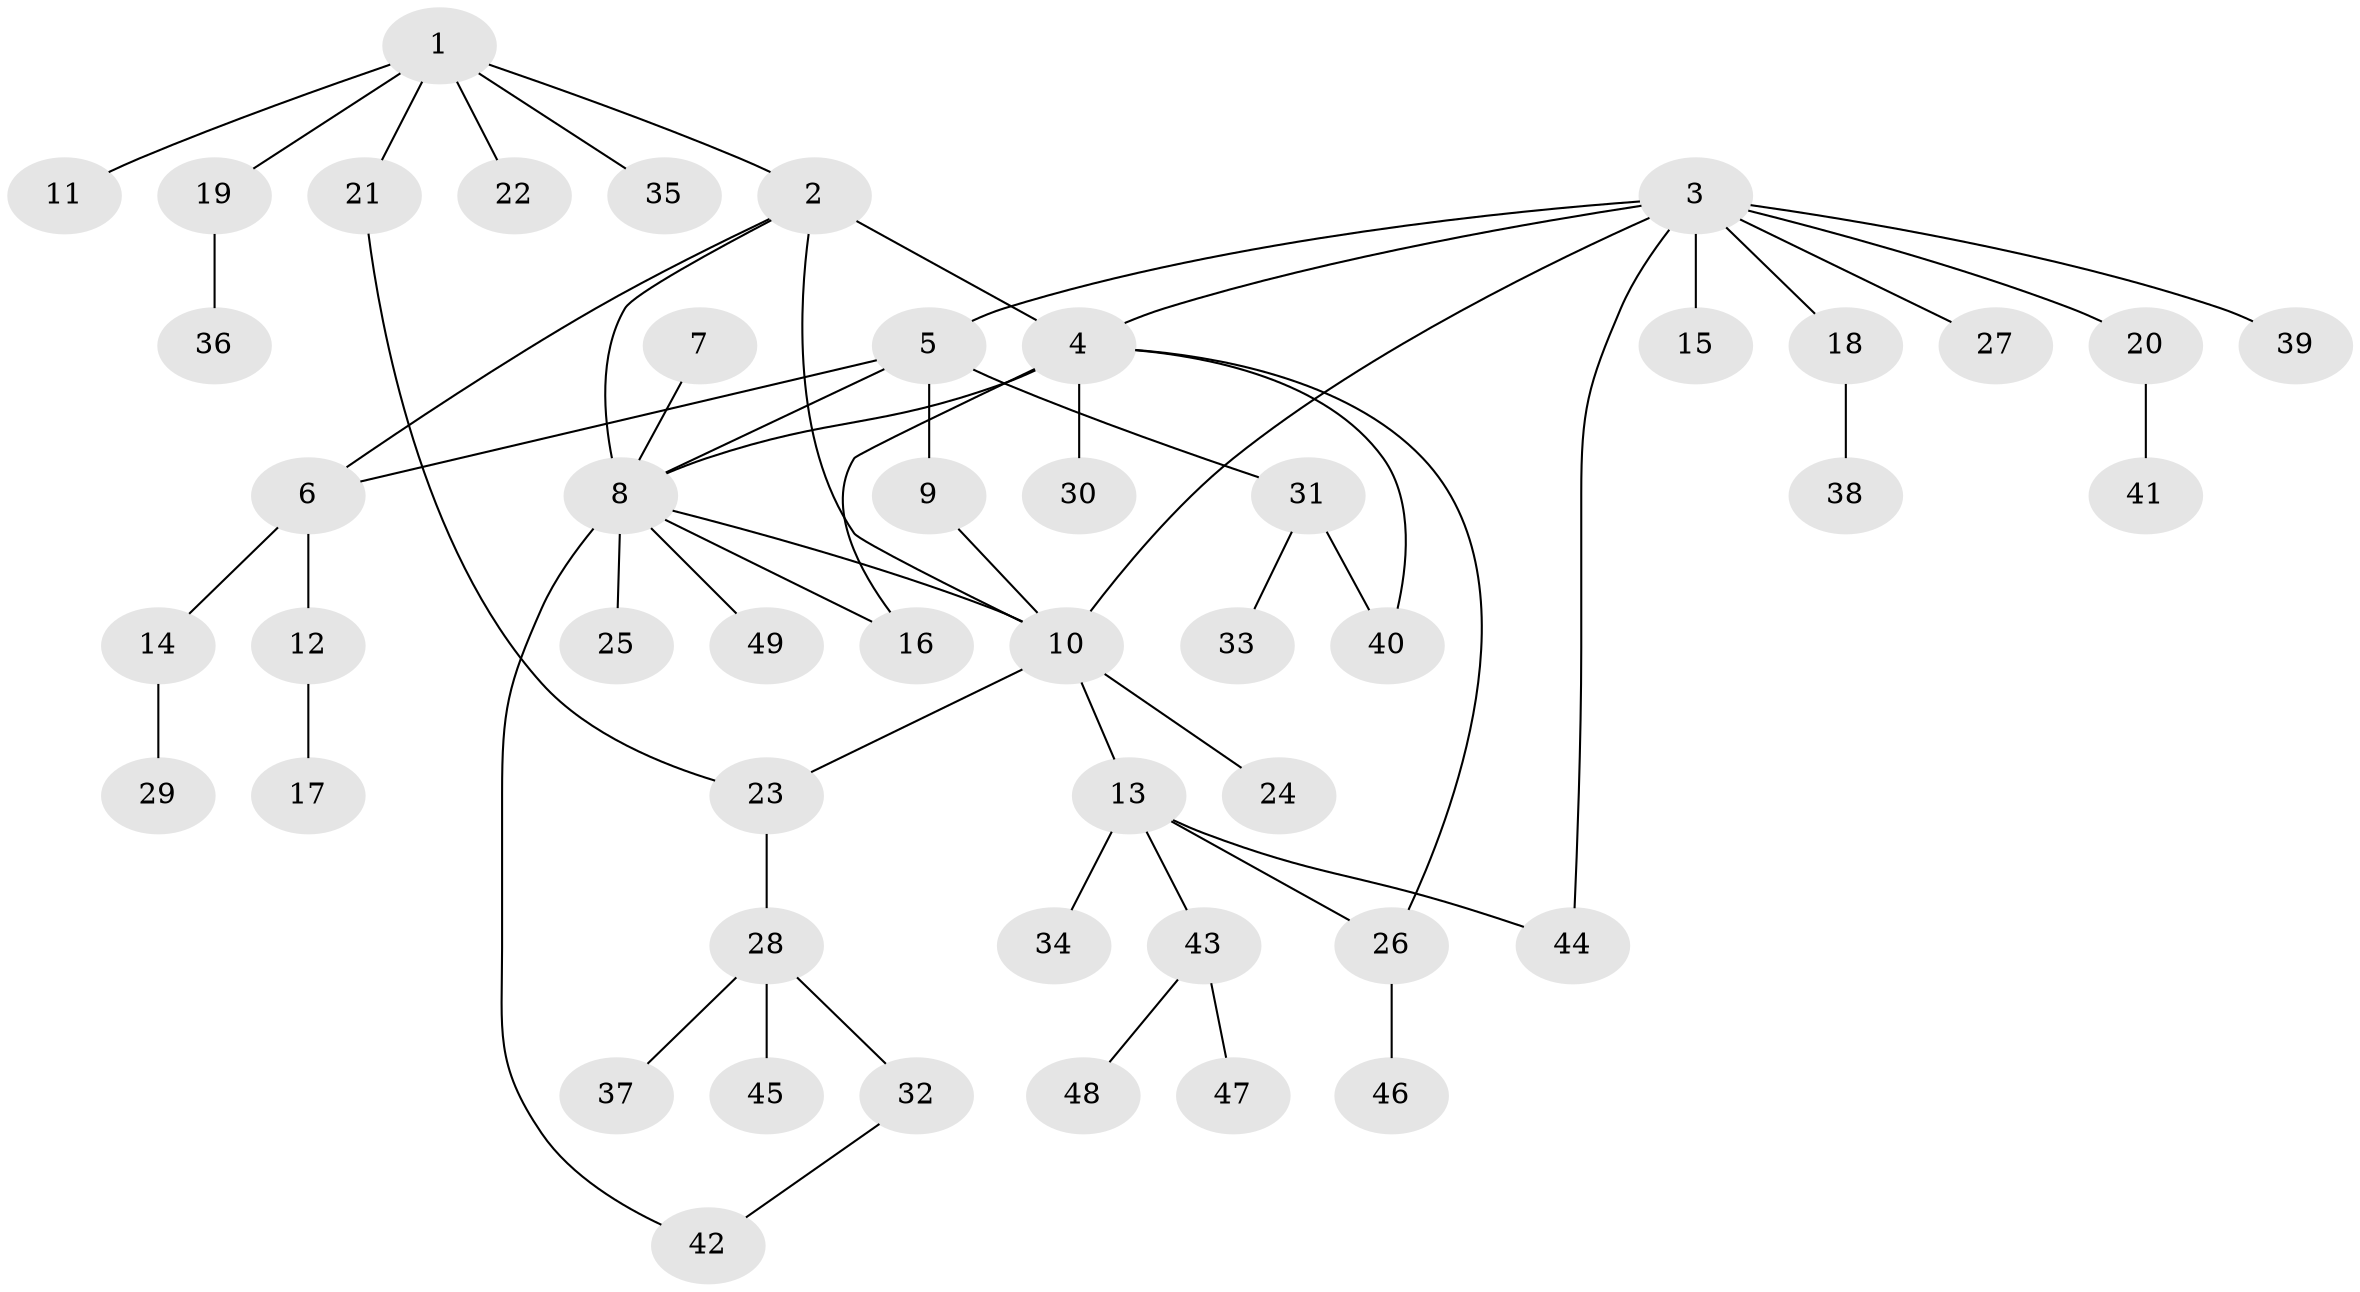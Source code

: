// coarse degree distribution, {6: 0.030303030303030304, 9: 0.030303030303030304, 8: 0.030303030303030304, 7: 0.030303030303030304, 11: 0.030303030303030304, 4: 0.030303030303030304, 1: 0.5454545454545454, 2: 0.18181818181818182, 5: 0.030303030303030304, 3: 0.06060606060606061}
// Generated by graph-tools (version 1.1) at 2025/24/03/03/25 07:24:15]
// undirected, 49 vertices, 60 edges
graph export_dot {
graph [start="1"]
  node [color=gray90,style=filled];
  1;
  2;
  3;
  4;
  5;
  6;
  7;
  8;
  9;
  10;
  11;
  12;
  13;
  14;
  15;
  16;
  17;
  18;
  19;
  20;
  21;
  22;
  23;
  24;
  25;
  26;
  27;
  28;
  29;
  30;
  31;
  32;
  33;
  34;
  35;
  36;
  37;
  38;
  39;
  40;
  41;
  42;
  43;
  44;
  45;
  46;
  47;
  48;
  49;
  1 -- 2;
  1 -- 11;
  1 -- 19;
  1 -- 21;
  1 -- 22;
  1 -- 35;
  2 -- 4;
  2 -- 6;
  2 -- 8;
  2 -- 10;
  3 -- 4;
  3 -- 5;
  3 -- 10;
  3 -- 15;
  3 -- 18;
  3 -- 20;
  3 -- 27;
  3 -- 39;
  3 -- 44;
  4 -- 8;
  4 -- 16;
  4 -- 26;
  4 -- 30;
  4 -- 40;
  5 -- 6;
  5 -- 8;
  5 -- 9;
  5 -- 31;
  6 -- 12;
  6 -- 14;
  7 -- 8;
  8 -- 10;
  8 -- 16;
  8 -- 25;
  8 -- 42;
  8 -- 49;
  9 -- 10;
  10 -- 13;
  10 -- 23;
  10 -- 24;
  12 -- 17;
  13 -- 26;
  13 -- 34;
  13 -- 43;
  13 -- 44;
  14 -- 29;
  18 -- 38;
  19 -- 36;
  20 -- 41;
  21 -- 23;
  23 -- 28;
  26 -- 46;
  28 -- 32;
  28 -- 37;
  28 -- 45;
  31 -- 33;
  31 -- 40;
  32 -- 42;
  43 -- 47;
  43 -- 48;
}
